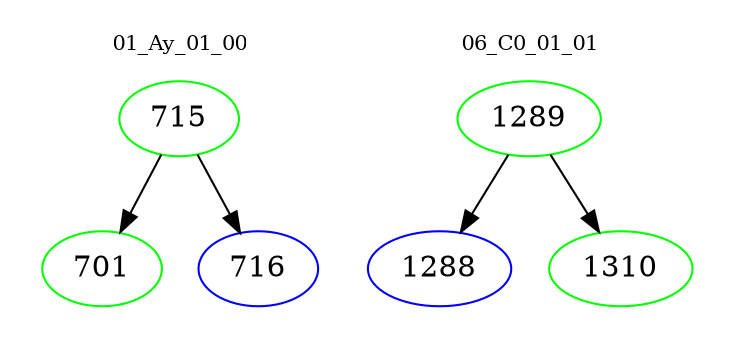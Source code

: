 digraph{
subgraph cluster_0 {
color = white
label = "01_Ay_01_00";
fontsize=10;
T0_715 [label="715", color="green"]
T0_715 -> T0_701 [color="black"]
T0_701 [label="701", color="green"]
T0_715 -> T0_716 [color="black"]
T0_716 [label="716", color="blue"]
}
subgraph cluster_1 {
color = white
label = "06_C0_01_01";
fontsize=10;
T1_1289 [label="1289", color="green"]
T1_1289 -> T1_1288 [color="black"]
T1_1288 [label="1288", color="blue"]
T1_1289 -> T1_1310 [color="black"]
T1_1310 [label="1310", color="green"]
}
}
